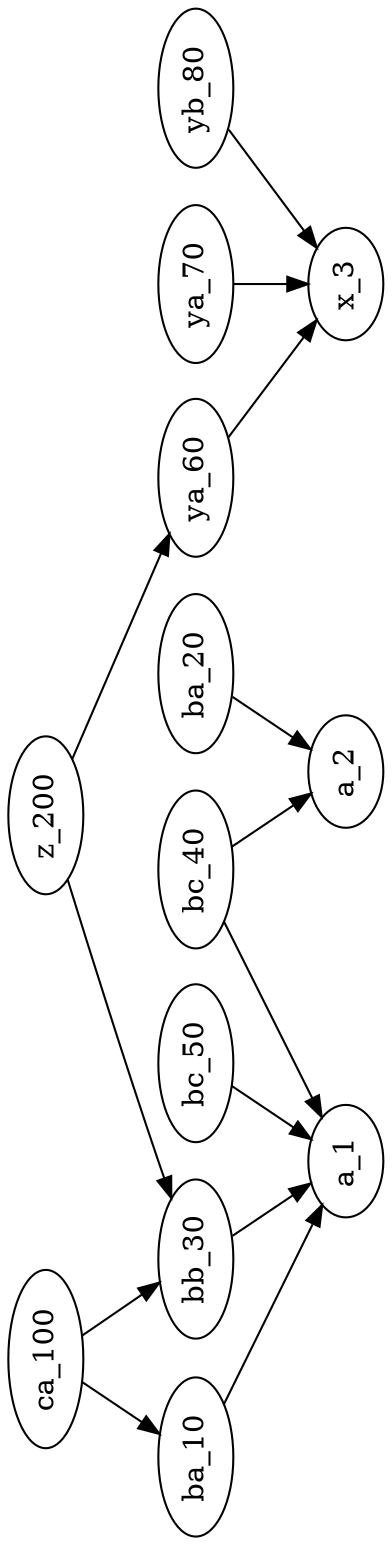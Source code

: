 digraph graphname {
	rotate = 90
	ba_10 -> a_1;
	ba_20 -> a_2;
	bb_30 -> a_1;
	bc_40 -> a_1;
	bc_40 -> a_2;
	bc_50 -> a_1;
	ca_100 -> ba_10;
	ca_100 -> bb_30;
	ya_60 -> x_3;
	ya_70 -> x_3;
	yb_80 -> x_3;
	z_200 -> bb_30;	
	z_200 -> ya_60;	

}
